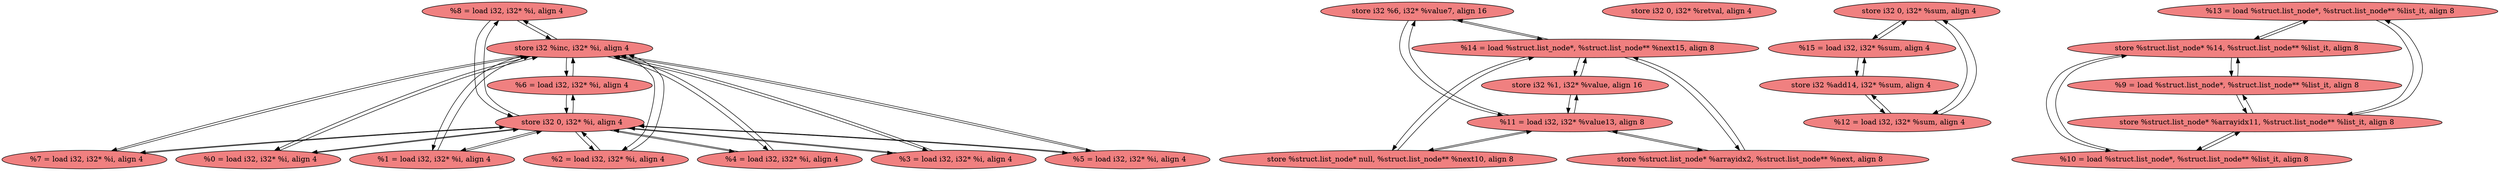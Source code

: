 
digraph G {


node25 [fillcolor=lightcoral,label="  %8 = load i32, i32* %i, align 4",shape=ellipse,style=filled ]
node22 [fillcolor=lightcoral,label="  %4 = load i32, i32* %i, align 4",shape=ellipse,style=filled ]
node21 [fillcolor=lightcoral,label="  %3 = load i32, i32* %i, align 4",shape=ellipse,style=filled ]
node20 [fillcolor=lightcoral,label="  store i32 %6, i32* %value7, align 16",shape=ellipse,style=filled ]
node19 [fillcolor=lightcoral,label="  %5 = load i32, i32* %i, align 4",shape=ellipse,style=filled ]
node18 [fillcolor=lightcoral,label="  store %struct.list_node* %arrayidx2, %struct.list_node** %next, align 8",shape=ellipse,style=filled ]
node17 [fillcolor=lightcoral,label="  store i32 0, i32* %retval, align 4",shape=ellipse,style=filled ]
node16 [fillcolor=lightcoral,label="  store i32 %inc, i32* %i, align 4",shape=ellipse,style=filled ]
node4 [fillcolor=lightcoral,label="  %14 = load %struct.list_node*, %struct.list_node** %next15, align 8",shape=ellipse,style=filled ]
node8 [fillcolor=lightcoral,label="  store i32 0, i32* %sum, align 4",shape=ellipse,style=filled ]
node26 [fillcolor=lightcoral,label="  store %struct.list_node* null, %struct.list_node** %next10, align 8",shape=ellipse,style=filled ]
node15 [fillcolor=lightcoral,label="  store i32 %1, i32* %value, align 16",shape=ellipse,style=filled ]
node0 [fillcolor=lightcoral,label="  %15 = load i32, i32* %sum, align 4",shape=ellipse,style=filled ]
node24 [fillcolor=lightcoral,label="  %7 = load i32, i32* %i, align 4",shape=ellipse,style=filled ]
node11 [fillcolor=lightcoral,label="  %11 = load i32, i32* %value13, align 8",shape=ellipse,style=filled ]
node3 [fillcolor=lightcoral,label="  store i32 %add14, i32* %sum, align 4",shape=ellipse,style=filled ]
node2 [fillcolor=lightcoral,label="  %13 = load %struct.list_node*, %struct.list_node** %list_it, align 8",shape=ellipse,style=filled ]
node12 [fillcolor=lightcoral,label="  %0 = load i32, i32* %i, align 4",shape=ellipse,style=filled ]
node13 [fillcolor=lightcoral,label="  %1 = load i32, i32* %i, align 4",shape=ellipse,style=filled ]
node1 [fillcolor=lightcoral,label="  store %struct.list_node* %14, %struct.list_node** %list_it, align 8",shape=ellipse,style=filled ]
node6 [fillcolor=lightcoral,label="  %10 = load %struct.list_node*, %struct.list_node** %list_it, align 8",shape=ellipse,style=filled ]
node14 [fillcolor=lightcoral,label="  store i32 0, i32* %i, align 4",shape=ellipse,style=filled ]
node7 [fillcolor=lightcoral,label="  %9 = load %struct.list_node*, %struct.list_node** %list_it, align 8",shape=ellipse,style=filled ]
node23 [fillcolor=lightcoral,label="  store %struct.list_node* %arrayidx11, %struct.list_node** %list_it, align 8",shape=ellipse,style=filled ]
node9 [fillcolor=lightcoral,label="  %2 = load i32, i32* %i, align 4",shape=ellipse,style=filled ]
node5 [fillcolor=lightcoral,label="  %12 = load i32, i32* %sum, align 4",shape=ellipse,style=filled ]
node10 [fillcolor=lightcoral,label="  %6 = load i32, i32* %i, align 4",shape=ellipse,style=filled ]

node16->node10 [ ]
node10->node16 [ ]
node22->node16 [ ]
node19->node14 [ ]
node16->node21 [ ]
node21->node16 [ ]
node18->node11 [ ]
node26->node11 [ ]
node11->node18 [ ]
node15->node4 [ ]
node14->node13 [ ]
node13->node14 [ ]
node9->node14 [ ]
node4->node18 [ ]
node14->node12 [ ]
node14->node22 [ ]
node12->node14 [ ]
node10->node14 [ ]
node14->node10 [ ]
node14->node9 [ ]
node16->node9 [ ]
node9->node16 [ ]
node16->node22 [ ]
node4->node20 [ ]
node16->node24 [ ]
node24->node16 [ ]
node24->node14 [ ]
node0->node8 [ ]
node22->node14 [ ]
node8->node5 [ ]
node11->node26 [ ]
node20->node4 [ ]
node7->node23 [ ]
node1->node6 [ ]
node4->node26 [ ]
node8->node0 [ ]
node2->node23 [ ]
node16->node25 [ ]
node23->node7 [ ]
node7->node1 [ ]
node14->node25 [ ]
node2->node1 [ ]
node18->node4 [ ]
node1->node7 [ ]
node19->node16 [ ]
node0->node3 [ ]
node4->node15 [ ]
node3->node5 [ ]
node23->node6 [ ]
node13->node16 [ ]
node14->node19 [ ]
node16->node13 [ ]
node23->node2 [ ]
node6->node1 [ ]
node1->node2 [ ]
node3->node0 [ ]
node5->node8 [ ]
node5->node3 [ ]
node26->node4 [ ]
node11->node20 [ ]
node6->node23 [ ]
node20->node11 [ ]
node21->node14 [ ]
node15->node11 [ ]
node12->node16 [ ]
node11->node15 [ ]
node16->node12 [ ]
node25->node14 [ ]
node16->node19 [ ]
node14->node21 [ ]
node14->node24 [ ]
node25->node16 [ ]


}
